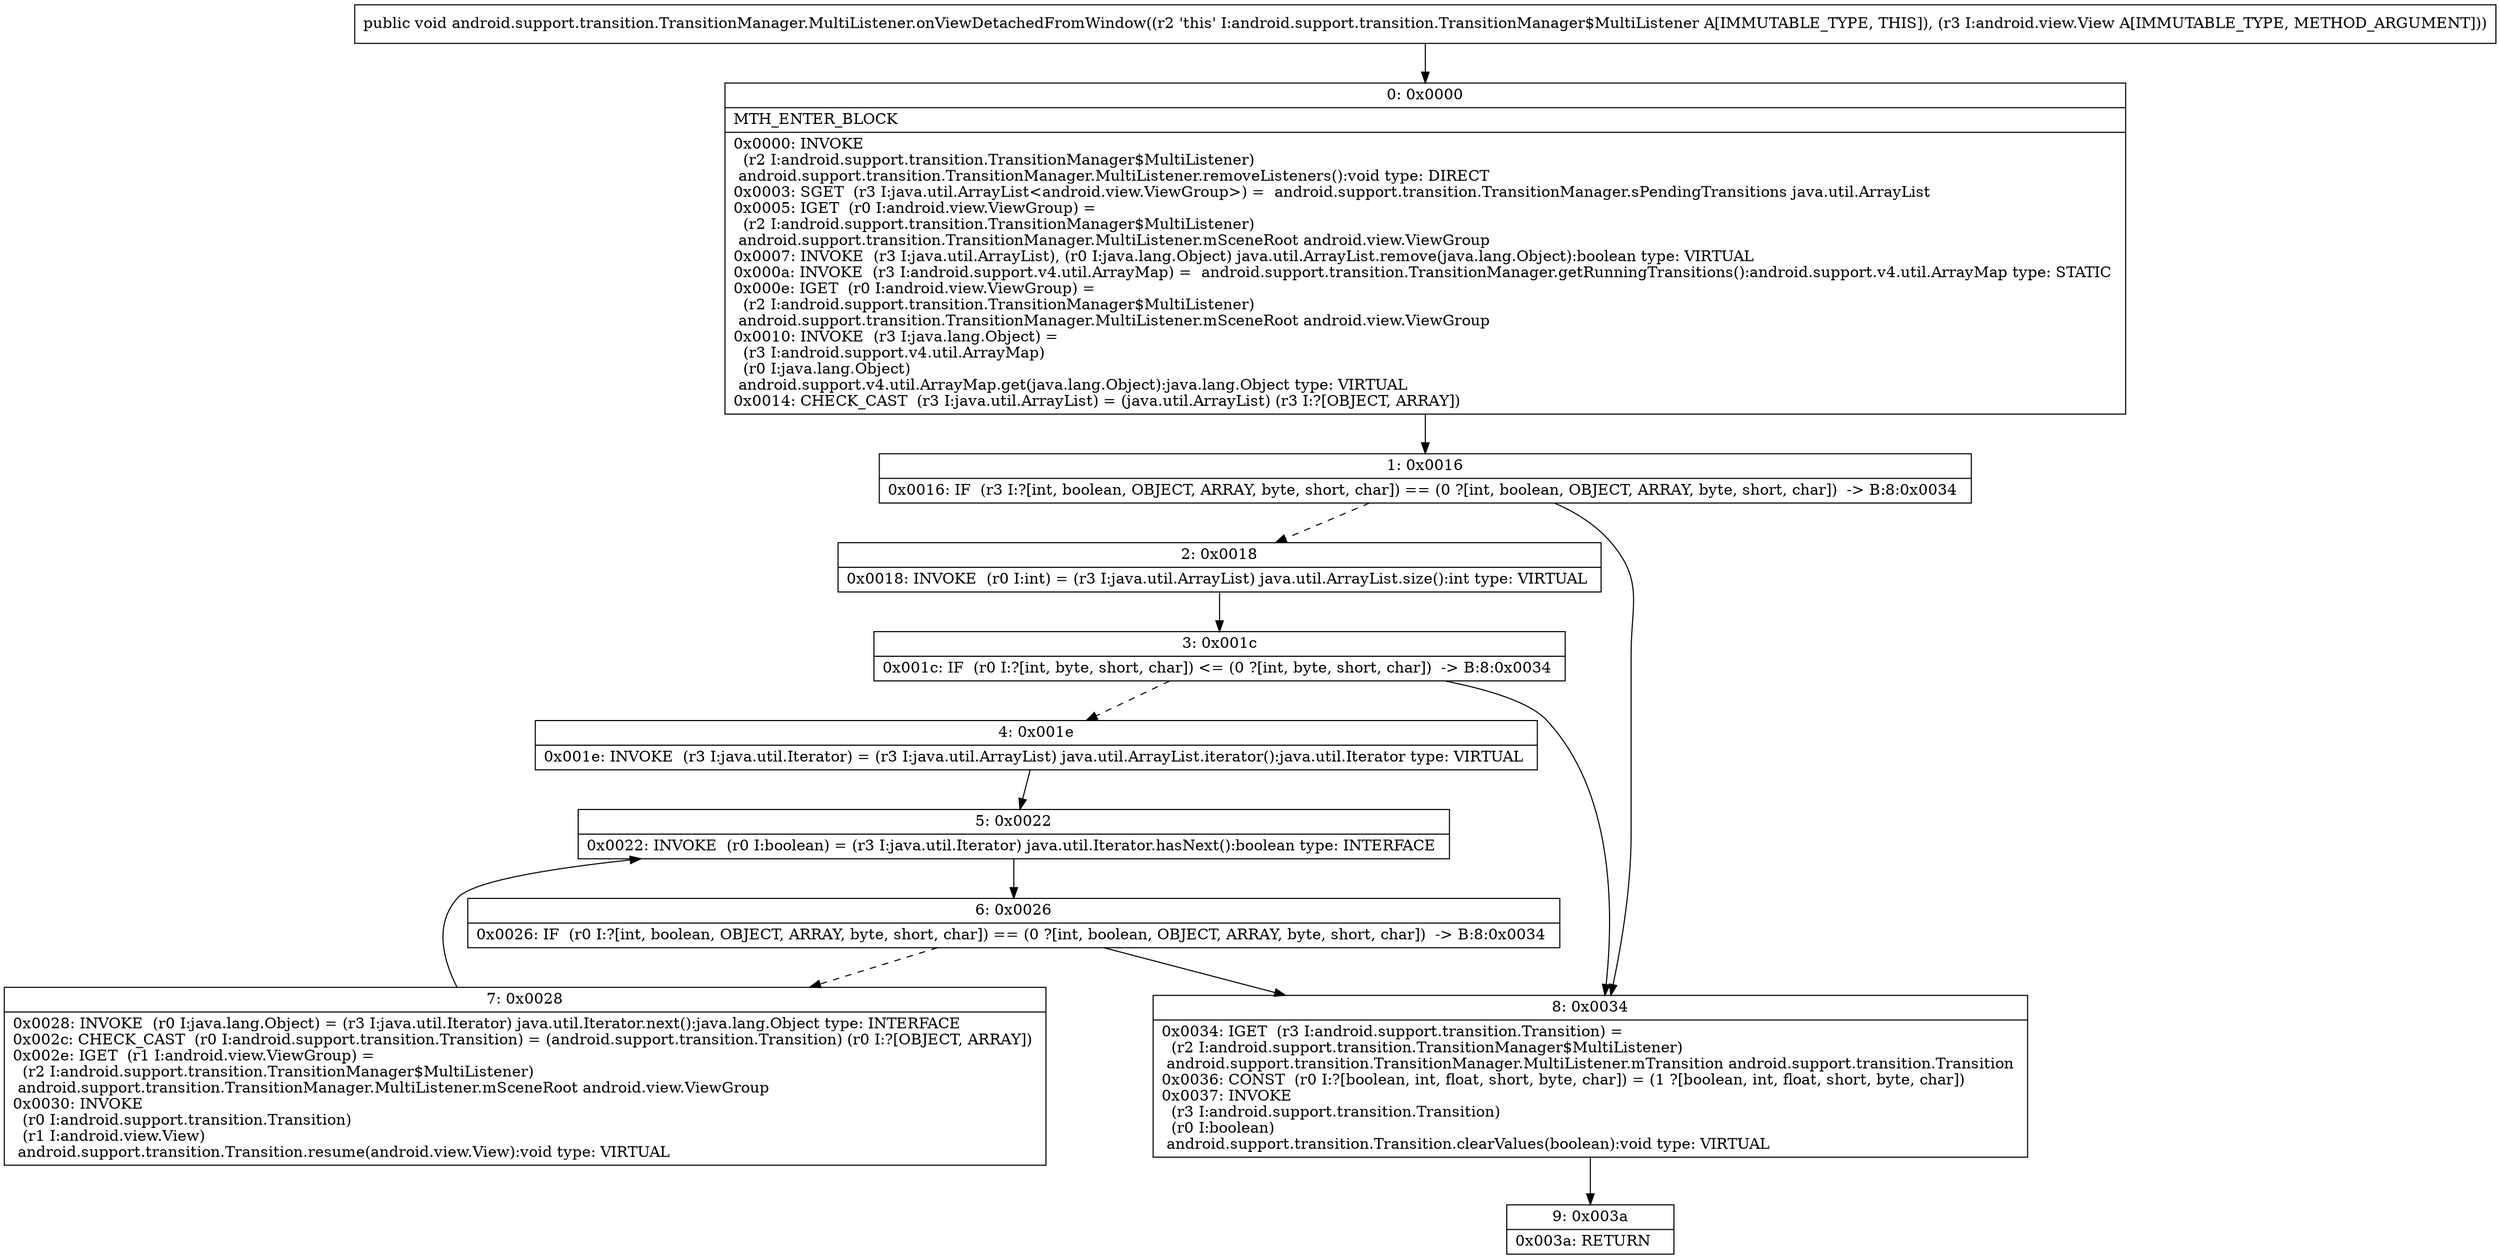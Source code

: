 digraph "CFG forandroid.support.transition.TransitionManager.MultiListener.onViewDetachedFromWindow(Landroid\/view\/View;)V" {
Node_0 [shape=record,label="{0\:\ 0x0000|MTH_ENTER_BLOCK\l|0x0000: INVOKE  \l  (r2 I:android.support.transition.TransitionManager$MultiListener)\l android.support.transition.TransitionManager.MultiListener.removeListeners():void type: DIRECT \l0x0003: SGET  (r3 I:java.util.ArrayList\<android.view.ViewGroup\>) =  android.support.transition.TransitionManager.sPendingTransitions java.util.ArrayList \l0x0005: IGET  (r0 I:android.view.ViewGroup) = \l  (r2 I:android.support.transition.TransitionManager$MultiListener)\l android.support.transition.TransitionManager.MultiListener.mSceneRoot android.view.ViewGroup \l0x0007: INVOKE  (r3 I:java.util.ArrayList), (r0 I:java.lang.Object) java.util.ArrayList.remove(java.lang.Object):boolean type: VIRTUAL \l0x000a: INVOKE  (r3 I:android.support.v4.util.ArrayMap) =  android.support.transition.TransitionManager.getRunningTransitions():android.support.v4.util.ArrayMap type: STATIC \l0x000e: IGET  (r0 I:android.view.ViewGroup) = \l  (r2 I:android.support.transition.TransitionManager$MultiListener)\l android.support.transition.TransitionManager.MultiListener.mSceneRoot android.view.ViewGroup \l0x0010: INVOKE  (r3 I:java.lang.Object) = \l  (r3 I:android.support.v4.util.ArrayMap)\l  (r0 I:java.lang.Object)\l android.support.v4.util.ArrayMap.get(java.lang.Object):java.lang.Object type: VIRTUAL \l0x0014: CHECK_CAST  (r3 I:java.util.ArrayList) = (java.util.ArrayList) (r3 I:?[OBJECT, ARRAY]) \l}"];
Node_1 [shape=record,label="{1\:\ 0x0016|0x0016: IF  (r3 I:?[int, boolean, OBJECT, ARRAY, byte, short, char]) == (0 ?[int, boolean, OBJECT, ARRAY, byte, short, char])  \-\> B:8:0x0034 \l}"];
Node_2 [shape=record,label="{2\:\ 0x0018|0x0018: INVOKE  (r0 I:int) = (r3 I:java.util.ArrayList) java.util.ArrayList.size():int type: VIRTUAL \l}"];
Node_3 [shape=record,label="{3\:\ 0x001c|0x001c: IF  (r0 I:?[int, byte, short, char]) \<= (0 ?[int, byte, short, char])  \-\> B:8:0x0034 \l}"];
Node_4 [shape=record,label="{4\:\ 0x001e|0x001e: INVOKE  (r3 I:java.util.Iterator) = (r3 I:java.util.ArrayList) java.util.ArrayList.iterator():java.util.Iterator type: VIRTUAL \l}"];
Node_5 [shape=record,label="{5\:\ 0x0022|0x0022: INVOKE  (r0 I:boolean) = (r3 I:java.util.Iterator) java.util.Iterator.hasNext():boolean type: INTERFACE \l}"];
Node_6 [shape=record,label="{6\:\ 0x0026|0x0026: IF  (r0 I:?[int, boolean, OBJECT, ARRAY, byte, short, char]) == (0 ?[int, boolean, OBJECT, ARRAY, byte, short, char])  \-\> B:8:0x0034 \l}"];
Node_7 [shape=record,label="{7\:\ 0x0028|0x0028: INVOKE  (r0 I:java.lang.Object) = (r3 I:java.util.Iterator) java.util.Iterator.next():java.lang.Object type: INTERFACE \l0x002c: CHECK_CAST  (r0 I:android.support.transition.Transition) = (android.support.transition.Transition) (r0 I:?[OBJECT, ARRAY]) \l0x002e: IGET  (r1 I:android.view.ViewGroup) = \l  (r2 I:android.support.transition.TransitionManager$MultiListener)\l android.support.transition.TransitionManager.MultiListener.mSceneRoot android.view.ViewGroup \l0x0030: INVOKE  \l  (r0 I:android.support.transition.Transition)\l  (r1 I:android.view.View)\l android.support.transition.Transition.resume(android.view.View):void type: VIRTUAL \l}"];
Node_8 [shape=record,label="{8\:\ 0x0034|0x0034: IGET  (r3 I:android.support.transition.Transition) = \l  (r2 I:android.support.transition.TransitionManager$MultiListener)\l android.support.transition.TransitionManager.MultiListener.mTransition android.support.transition.Transition \l0x0036: CONST  (r0 I:?[boolean, int, float, short, byte, char]) = (1 ?[boolean, int, float, short, byte, char]) \l0x0037: INVOKE  \l  (r3 I:android.support.transition.Transition)\l  (r0 I:boolean)\l android.support.transition.Transition.clearValues(boolean):void type: VIRTUAL \l}"];
Node_9 [shape=record,label="{9\:\ 0x003a|0x003a: RETURN   \l}"];
MethodNode[shape=record,label="{public void android.support.transition.TransitionManager.MultiListener.onViewDetachedFromWindow((r2 'this' I:android.support.transition.TransitionManager$MultiListener A[IMMUTABLE_TYPE, THIS]), (r3 I:android.view.View A[IMMUTABLE_TYPE, METHOD_ARGUMENT])) }"];
MethodNode -> Node_0;
Node_0 -> Node_1;
Node_1 -> Node_2[style=dashed];
Node_1 -> Node_8;
Node_2 -> Node_3;
Node_3 -> Node_4[style=dashed];
Node_3 -> Node_8;
Node_4 -> Node_5;
Node_5 -> Node_6;
Node_6 -> Node_7[style=dashed];
Node_6 -> Node_8;
Node_7 -> Node_5;
Node_8 -> Node_9;
}

